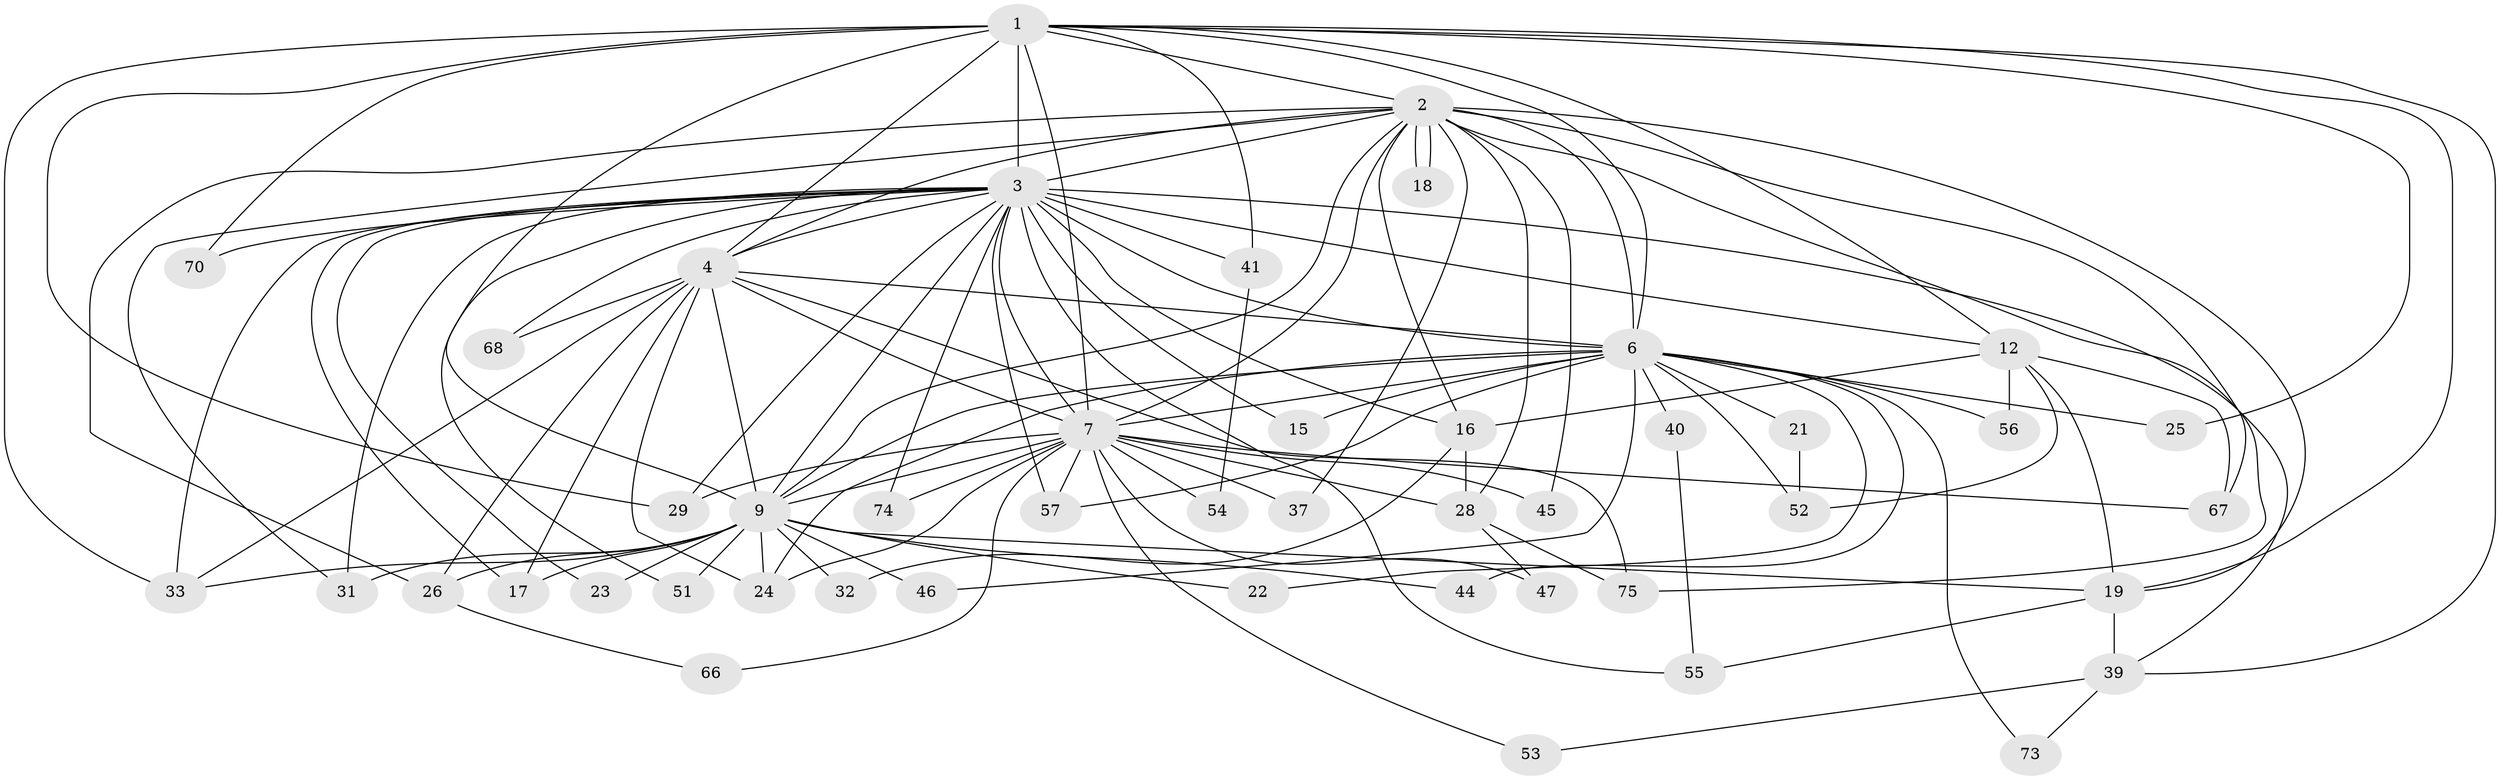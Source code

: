 // original degree distribution, {21: 0.010869565217391304, 23: 0.010869565217391304, 17: 0.021739130434782608, 18: 0.010869565217391304, 19: 0.021739130434782608, 26: 0.010869565217391304, 13: 0.010869565217391304, 24: 0.010869565217391304, 4: 0.10869565217391304, 7: 0.010869565217391304, 3: 0.21739130434782608, 2: 0.5108695652173914, 5: 0.043478260869565216}
// Generated by graph-tools (version 1.1) at 2025/14/03/09/25 04:14:18]
// undirected, 46 vertices, 115 edges
graph export_dot {
graph [start="1"]
  node [color=gray90,style=filled];
  1 [super="+65+49"];
  2;
  3 [super="+11+5"];
  4 [super="+87+30+42"];
  6 [super="+13+89+63+69+10"];
  7 [super="+35"];
  9 [super="+77+14+38"];
  12;
  15;
  16 [super="+90"];
  17;
  18;
  19 [super="+91+72"];
  21;
  22;
  23;
  24 [super="+62"];
  25;
  26;
  28 [super="+36+34"];
  29 [super="+83"];
  31 [super="+64"];
  32;
  33 [super="+48+71"];
  37;
  39 [super="+50"];
  40;
  41;
  44;
  45;
  46;
  47;
  51 [super="+88"];
  52 [super="+85"];
  53;
  54 [super="+82"];
  55;
  56;
  57 [super="+79+76"];
  66;
  67 [super="+86"];
  68;
  70;
  73;
  74 [super="+80"];
  75 [super="+81"];
  1 -- 2;
  1 -- 3 [weight=4];
  1 -- 4;
  1 -- 6 [weight=3];
  1 -- 7;
  1 -- 9 [weight=2];
  1 -- 12;
  1 -- 25;
  1 -- 39;
  1 -- 41;
  1 -- 70;
  1 -- 19;
  1 -- 29 [weight=2];
  1 -- 33;
  2 -- 3 [weight=3];
  2 -- 4;
  2 -- 6 [weight=4];
  2 -- 7;
  2 -- 9;
  2 -- 16;
  2 -- 18;
  2 -- 18;
  2 -- 19;
  2 -- 26;
  2 -- 28 [weight=2];
  2 -- 37;
  2 -- 45;
  2 -- 75;
  2 -- 67;
  2 -- 31;
  3 -- 4 [weight=4];
  3 -- 6 [weight=10];
  3 -- 7 [weight=3];
  3 -- 9 [weight=4];
  3 -- 17;
  3 -- 31;
  3 -- 41;
  3 -- 39;
  3 -- 55;
  3 -- 29;
  3 -- 51;
  3 -- 68;
  3 -- 70;
  3 -- 74;
  3 -- 12;
  3 -- 15;
  3 -- 16;
  3 -- 23;
  3 -- 33;
  3 -- 57;
  4 -- 6 [weight=4];
  4 -- 7 [weight=3];
  4 -- 9 [weight=3];
  4 -- 24;
  4 -- 75;
  4 -- 26;
  4 -- 17;
  4 -- 33;
  4 -- 68;
  6 -- 7 [weight=2];
  6 -- 9 [weight=2];
  6 -- 15;
  6 -- 46;
  6 -- 52;
  6 -- 56;
  6 -- 21 [weight=2];
  6 -- 24;
  6 -- 40;
  6 -- 73;
  6 -- 44;
  6 -- 22;
  6 -- 57;
  6 -- 25;
  7 -- 9;
  7 -- 29;
  7 -- 37;
  7 -- 45;
  7 -- 47;
  7 -- 53;
  7 -- 54 [weight=2];
  7 -- 57 [weight=2];
  7 -- 66;
  7 -- 67;
  7 -- 74 [weight=2];
  7 -- 28;
  7 -- 24;
  9 -- 17;
  9 -- 22;
  9 -- 23;
  9 -- 24;
  9 -- 26;
  9 -- 31;
  9 -- 33 [weight=2];
  9 -- 44;
  9 -- 46;
  9 -- 51 [weight=2];
  9 -- 19;
  9 -- 32;
  12 -- 19;
  12 -- 52;
  12 -- 56;
  12 -- 67;
  12 -- 16;
  16 -- 28;
  16 -- 32;
  19 -- 39;
  19 -- 55;
  21 -- 52;
  26 -- 66;
  28 -- 75;
  28 -- 47;
  39 -- 53;
  39 -- 73;
  40 -- 55;
  41 -- 54;
}
